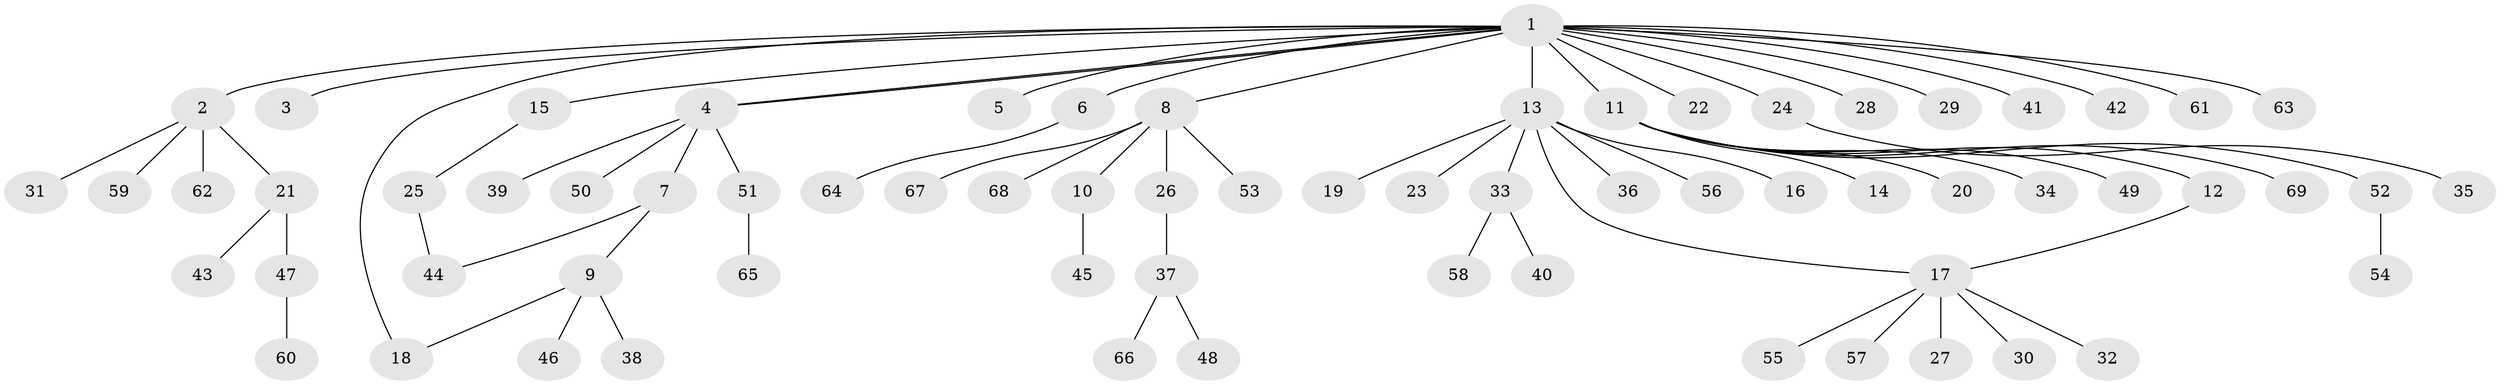 // Generated by graph-tools (version 1.1) at 2025/14/03/09/25 04:14:29]
// undirected, 69 vertices, 72 edges
graph export_dot {
graph [start="1"]
  node [color=gray90,style=filled];
  1;
  2;
  3;
  4;
  5;
  6;
  7;
  8;
  9;
  10;
  11;
  12;
  13;
  14;
  15;
  16;
  17;
  18;
  19;
  20;
  21;
  22;
  23;
  24;
  25;
  26;
  27;
  28;
  29;
  30;
  31;
  32;
  33;
  34;
  35;
  36;
  37;
  38;
  39;
  40;
  41;
  42;
  43;
  44;
  45;
  46;
  47;
  48;
  49;
  50;
  51;
  52;
  53;
  54;
  55;
  56;
  57;
  58;
  59;
  60;
  61;
  62;
  63;
  64;
  65;
  66;
  67;
  68;
  69;
  1 -- 2;
  1 -- 3;
  1 -- 4;
  1 -- 4;
  1 -- 5;
  1 -- 6;
  1 -- 8;
  1 -- 11;
  1 -- 13;
  1 -- 15;
  1 -- 18;
  1 -- 22;
  1 -- 24;
  1 -- 28;
  1 -- 29;
  1 -- 41;
  1 -- 42;
  1 -- 61;
  1 -- 63;
  2 -- 21;
  2 -- 31;
  2 -- 59;
  2 -- 62;
  4 -- 7;
  4 -- 39;
  4 -- 50;
  4 -- 51;
  6 -- 64;
  7 -- 9;
  7 -- 44;
  8 -- 10;
  8 -- 26;
  8 -- 53;
  8 -- 67;
  8 -- 68;
  9 -- 18;
  9 -- 38;
  9 -- 46;
  10 -- 45;
  11 -- 12;
  11 -- 14;
  11 -- 20;
  11 -- 34;
  11 -- 49;
  11 -- 52;
  11 -- 69;
  12 -- 17;
  13 -- 16;
  13 -- 17;
  13 -- 19;
  13 -- 23;
  13 -- 33;
  13 -- 36;
  13 -- 56;
  15 -- 25;
  17 -- 27;
  17 -- 30;
  17 -- 32;
  17 -- 55;
  17 -- 57;
  21 -- 43;
  21 -- 47;
  24 -- 35;
  25 -- 44;
  26 -- 37;
  33 -- 40;
  33 -- 58;
  37 -- 48;
  37 -- 66;
  47 -- 60;
  51 -- 65;
  52 -- 54;
}
